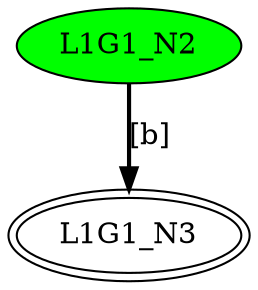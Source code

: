 digraph G1{
"L1G1_N2" [style=filled,fillcolor=green];
"L1G1_N3" [peripheries=2];
"L1G1_N2"->"L1G1_N3" [style = bold, label = "[b]"];
}

